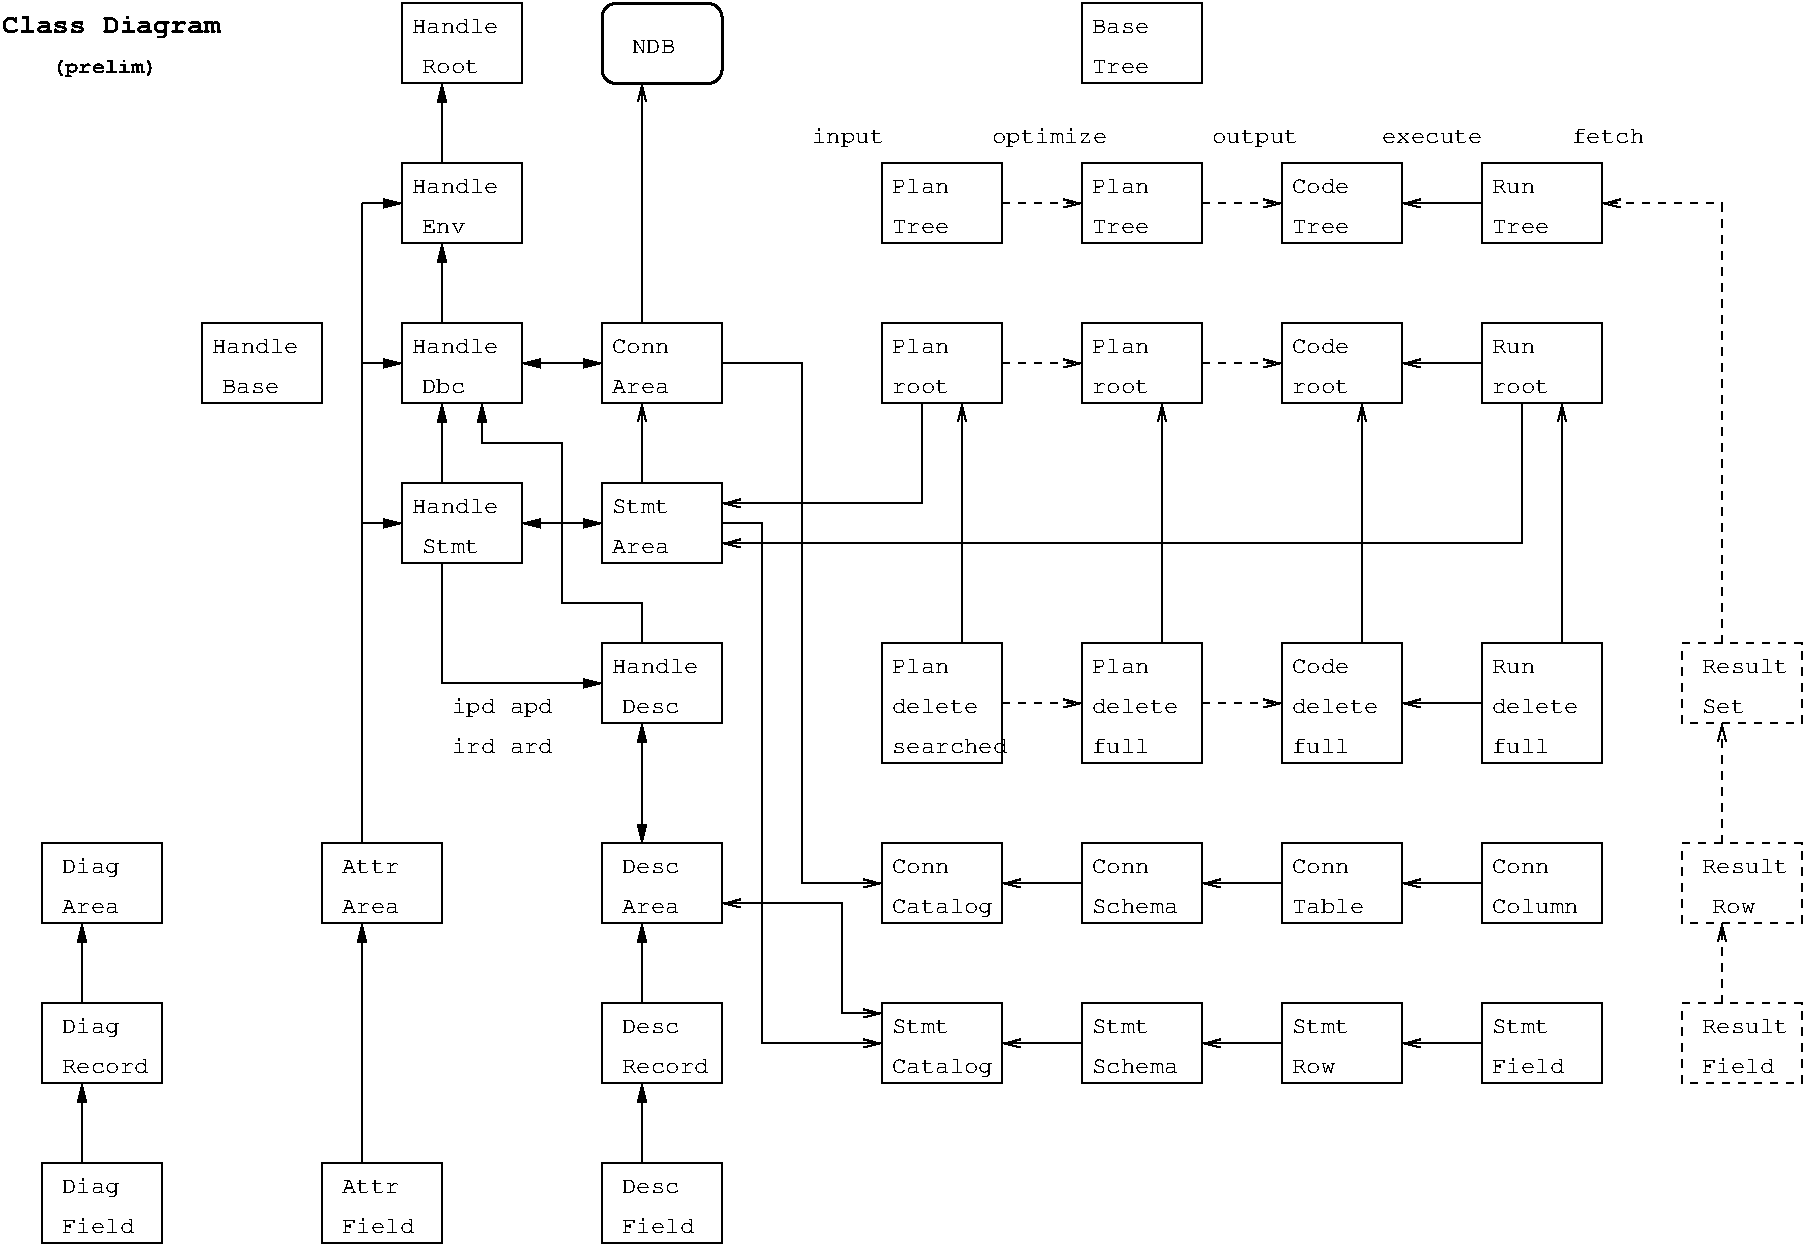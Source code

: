 #FIG 3.2
Landscape
Flush left
Inches
A4      
100.00
Single
-2
1200 2
6 600 6600 1500 9600
2 2 0 1 0 7 50 0 -1 0.000 0 0 -1 0 0 5
	 600 6600 1500 6600 1500 7200 600 7200 600 6600
2 2 0 1 0 7 50 0 -1 0.000 0 0 -1 0 0 5
	 600 7800 1500 7800 1500 8400 600 8400 600 7800
2 2 0 1 0 7 50 0 -1 0.000 0 0 -1 0 0 5
	 600 9000 1500 9000 1500 9600 600 9600 600 9000
2 1 0 1 0 7 50 0 -1 0.000 0 0 -1 1 0 2
	1 1 1.00 60.00 120.00
	 900 9000 900 8400
2 1 0 1 0 7 50 0 -1 0.000 0 0 -1 1 0 2
	1 1 1.00 60.00 120.00
	 900 7800 900 7200
4 0 0 50 0 12 12 0.0000 4 180 420 750 6825 Diag\001
4 0 0 50 0 12 12 0.0000 4 180 420 750 8025 Diag\001
4 0 0 50 0 12 12 0.0000 4 135 630 750 8325 Record\001
4 0 0 50 0 12 12 0.0000 4 180 420 750 9225 Diag\001
4 0 0 50 0 12 12 0.0000 4 135 525 750 9525 Field\001
4 0 0 50 0 12 12 0.0000 4 120 420 750 7125 Area\001
-6
6 2700 6600 3600 9600
6 2700 6600 3600 9600
2 2 0 1 0 7 50 0 -1 0.000 0 0 -1 0 0 5
	 2700 6600 3600 6600 3600 7200 2700 7200 2700 6600
2 2 0 1 0 7 50 0 -1 0.000 0 0 -1 0 0 5
	 2700 9000 3600 9000 3600 9600 2700 9600 2700 9000
2 1 0 1 0 7 50 0 -1 0.000 0 0 -1 1 0 2
	1 1 1.00 60.00 120.00
	 3000 9000 3000 7200
4 0 0 50 0 12 12 0.0000 4 120 420 2850 6825 Attr\001
4 0 0 50 0 12 12 0.0000 4 120 420 2850 9225 Attr\001
4 0 0 50 0 12 12 0.0000 4 135 525 2850 9525 Field\001
4 0 0 50 0 12 12 0.0000 4 120 420 2850 7125 Area\001
-6
-6
2 2 0 1 0 7 50 0 -1 0.000 0 0 -1 0 0 5
	 3300 3900 4200 3900 4200 4500 3300 4500 3300 3900
2 2 0 1 0 7 50 0 -1 0.000 0 0 -1 0 0 5
	 3300 2700 4200 2700 4200 3300 3300 3300 3300 2700
2 2 0 1 0 7 50 0 -1 0.000 0 0 -1 0 0 5
	 3300 1500 4200 1500 4200 2100 3300 2100 3300 1500
2 2 0 1 0 7 50 0 -1 0.000 0 0 -1 0 0 5
	 3300 300 4200 300 4200 900 3300 900 3300 300
2 2 0 1 0 7 50 0 -1 0.000 0 0 -1 0 0 5
	 1800 2700 2700 2700 2700 3300 1800 3300 1800 2700
2 1 0 1 0 7 50 0 -1 0.000 0 0 -1 0 1 2
	1 1 1.00 60.00 120.00
	 3300 1800 3000 1800
2 1 0 1 0 7 50 0 -1 0.000 0 0 7 0 1 2
	1 1 1.00 60.00 120.00
	 3300 3000 3000 3000
2 1 0 1 0 7 50 0 -1 0.000 0 0 7 0 1 2
	1 1 1.00 60.00 120.00
	 3300 4200 3000 4200
2 1 0 1 0 7 50 0 -1 0.000 0 0 -1 1 1 2
	1 1 1.00 60.00 120.00
	1 1 1.00 60.00 120.00
	 4200 4200 4800 4200
2 1 0 1 0 7 50 0 -1 0.000 0 0 -1 1 0 2
	1 1 1.00 60.00 120.00
	 3600 3900 3600 3300
2 1 0 1 0 7 50 0 -1 0.000 0 0 -1 1 0 2
	1 1 1.00 60.00 120.00
	 3600 2700 3600 2100
2 1 0 1 0 7 50 0 -1 0.000 0 0 -1 1 0 2
	1 1 1.00 60.00 120.00
	 3600 1500 3600 900
2 2 0 1 0 7 50 0 -1 0.000 0 0 -1 0 0 5
	 4800 5100 5700 5100 5700 5700 4800 5700 4800 5100
2 2 0 1 0 7 50 0 -1 0.000 0 0 -1 0 0 5
	 4800 2700 5700 2700 5700 3300 4800 3300 4800 2700
2 2 0 1 0 7 50 0 -1 0.000 0 0 -1 0 0 5
	 4800 3900 5700 3900 5700 4500 4800 4500 4800 3900
2 1 0 1 0 7 50 0 -1 0.000 0 0 -1 1 1 2
	1 1 1.00 60.00 120.00
	1 1 1.00 60.00 120.00
	 5100 6600 5100 5700
2 1 0 1 0 7 50 0 -1 0.000 0 0 -1 1 0 6
	1 1 1.00 60.00 120.00
	 5100 5100 5100 4800 4500 4800 4500 3600 3900 3600 3900 3300
2 1 0 1 0 7 50 0 -1 0.000 0 0 -1 1 0 3
	1 1 1.00 60.00 120.00
	 3600 4500 3600 5400 4800 5400
2 2 0 1 0 7 50 0 -1 0.000 0 0 -1 0 0 5
	 4800 6600 5700 6600 5700 7200 4800 7200 4800 6600
2 2 0 1 0 7 50 0 -1 0.000 0 0 -1 0 0 5
	 4800 7800 5700 7800 5700 8400 4800 8400 4800 7800
2 2 0 1 0 7 50 0 -1 0.000 0 0 -1 0 0 5
	 4800 9000 5700 9000 5700 9600 4800 9600 4800 9000
2 1 0 1 0 7 50 0 -1 0.000 0 0 -1 1 0 2
	1 1 1.00 60.00 120.00
	 5100 9000 5100 8400
2 1 0 1 0 7 50 0 -1 0.000 0 0 -1 1 0 2
	1 1 1.00 60.00 120.00
	 5100 7800 5100 7200
2 1 0 1 0 7 50 0 -1 0.000 0 0 -1 1 1 2
	1 1 1.00 60.00 120.00
	1 1 1.00 60.00 120.00
	 4200 3000 4800 3000
2 2 0 1 0 7 50 0 -1 0.000 0 0 -1 0 0 5
	 6900 2700 7800 2700 7800 3300 6900 3300 6900 2700
2 2 0 1 0 7 50 0 -1 0.000 0 0 -1 0 0 5
	 6900 1500 7800 1500 7800 2100 6900 2100 6900 1500
2 1 0 1 0 7 50 0 -1 0.000 0 0 -1 1 0 3
	0 0 1.00 60.00 120.00
	 7200 3300 7200 4050 5700 4050
2 1 0 1 0 7 50 0 -1 0.000 0 0 -1 1 0 3
	0 0 1.00 60.00 120.00
	 11700 3300 11700 4350 5700 4350
2 1 0 1 0 7 50 0 -1 4.000 0 0 -1 1 0 2
	0 0 1.00 60.00 120.00
	 5100 3900 5100 3300
2 2 0 1 0 7 50 0 -1 0.000 0 0 -1 0 0 5
	 8400 300 9300 300 9300 900 8400 900 8400 300
2 1 0 1 0 7 50 0 -1 4.000 0 0 -1 1 0 2
	0 0 1.00 60.00 120.00
	 5100 2700 5100 900
2 1 0 1 0 7 50 0 -1 4.000 0 0 -1 0 0 2
	 3000 6600 3000 1800
2 2 0 1 0 7 50 0 -1 4.000 0 0 -1 0 0 5
	 6900 5100 7800 5100 7800 6000 6900 6000 6900 5100
2 2 0 1 0 7 50 0 -1 4.000 0 0 -1 0 0 5
	 8400 5100 9300 5100 9300 6000 8400 6000 8400 5100
2 2 0 1 0 7 50 0 -1 4.000 0 0 -1 0 0 5
	 9900 5100 10800 5100 10800 6000 9900 6000 9900 5100
2 2 0 1 0 7 50 0 -1 4.000 0 0 -1 0 0 5
	 11400 5100 12300 5100 12300 6000 11400 6000 11400 5100
2 1 1 1 0 7 50 0 -1 4.000 0 0 -1 1 0 2
	0 0 1.00 60.00 120.00
	 7800 5550 8400 5550
2 1 1 1 0 7 50 0 -1 4.000 0 0 -1 1 0 2
	0 0 1.00 60.00 120.00
	 9300 5550 9900 5550
2 1 0 1 0 7 50 0 -1 4.000 0 0 -1 1 0 2
	0 0 1.00 60.00 120.00
	 7500 5100 7500 3300
2 1 0 1 0 7 50 0 -1 4.000 0 0 -1 1 0 2
	0 0 1.00 60.00 120.00
	 10500 5100 10500 3300
2 1 0 1 0 7 50 0 -1 4.000 0 0 -1 1 0 2
	0 0 1.00 60.00 120.00
	 12000 5100 12000 3300
2 2 0 1 0 7 50 0 -1 0.000 0 0 -1 0 0 5
	 9900 2700 10800 2700 10800 3300 9900 3300 9900 2700
2 2 0 1 0 7 50 0 -1 0.000 0 0 -1 0 0 5
	 11400 2700 12300 2700 12300 3300 11400 3300 11400 2700
2 2 0 1 0 7 50 0 -1 0.000 0 0 -1 0 0 5
	 11400 1500 12300 1500 12300 2100 11400 2100 11400 1500
2 2 0 1 0 7 50 0 -1 0.000 0 0 -1 0 0 5
	 9900 1500 10800 1500 10800 2100 9900 2100 9900 1500
2 2 0 1 0 7 50 0 -1 4.000 0 0 -1 0 0 5
	 6900 6600 7800 6600 7800 7200 6900 7200 6900 6600
2 2 0 1 0 7 50 0 -1 4.000 0 0 -1 0 0 5
	 6900 7800 7800 7800 7800 8400 6900 8400 6900 7800
2 2 0 1 0 7 50 0 -1 4.000 0 0 -1 0 0 5
	 8400 6600 9300 6600 9300 7200 8400 7200 8400 6600
2 2 0 1 0 7 50 0 -1 4.000 0 0 -1 0 0 5
	 8400 7800 9300 7800 9300 8400 8400 8400 8400 7800
2 1 0 1 0 7 50 0 -1 4.000 0 0 -1 1 0 4
	0 0 1.00 60.00 120.00
	 5700 3000 6300 3000 6300 6900 6900 6900
2 1 0 1 0 7 50 0 -1 4.000 0 0 -1 1 0 4
	0 0 1.00 60.00 120.00
	 5700 4200 6000 4200 6000 8100 6900 8100
2 1 0 1 0 7 50 0 -1 4.000 0 0 -1 1 0 2
	0 0 1.00 60.00 120.00
	 8400 6900 7800 6900
2 1 0 1 0 7 50 0 -1 4.000 0 0 -1 1 0 2
	0 0 1.00 60.00 120.00
	 8400 8100 7800 8100
2 1 0 1 0 7 50 0 -1 4.000 0 0 -1 1 0 2
	0 0 1.00 60.00 120.00
	 9900 6900 9300 6900
2 1 0 1 0 7 50 0 -1 4.000 0 0 -1 1 0 2
	0 0 1.00 60.00 120.00
	 9900 8100 9300 8100
2 1 0 1 0 7 50 0 -1 4.000 0 0 -1 1 0 2
	0 0 1.00 60.00 120.00
	 11400 6900 10800 6900
2 1 0 1 0 7 50 0 -1 4.000 0 0 -1 1 0 2
	0 0 1.00 60.00 120.00
	 11400 8100 10800 8100
2 2 0 1 0 7 50 0 -1 4.000 0 0 -1 0 0 5
	 11400 6600 12300 6600 12300 7200 11400 7200 11400 6600
2 2 0 1 0 7 50 0 -1 4.000 0 0 -1 0 0 5
	 11400 7800 12300 7800 12300 8400 11400 8400 11400 7800
2 2 0 1 0 7 50 0 -1 4.000 0 0 -1 0 0 5
	 9900 6600 10800 6600 10800 7200 9900 7200 9900 6600
2 2 0 1 0 7 50 0 -1 4.000 0 0 -1 0 0 5
	 9900 7800 10800 7800 10800 8400 9900 8400 9900 7800
2 2 0 1 0 7 50 0 -1 4.000 0 0 -1 0 0 5
	 8400 2700 9300 2700 9300 3300 8400 3300 8400 2700
2 2 0 1 0 7 50 0 -1 4.000 0 0 -1 0 0 5
	 8400 1500 9300 1500 9300 2100 8400 2100 8400 1500
2 1 0 1 0 7 50 0 -1 4.000 0 0 -1 1 0 2
	0 0 1.00 60.00 120.00
	 9000 5100 9000 3300
2 1 1 1 0 7 50 0 -1 4.000 0 0 -1 1 0 2
	0 0 1.00 60.00 120.00
	 7800 3000 8400 3000
2 1 1 1 0 7 50 0 -1 4.000 0 0 -1 1 0 2
	0 0 1.00 60.00 120.00
	 9300 3000 9900 3000
2 1 1 1 0 7 50 0 -1 4.000 0 0 -1 1 0 2
	0 0 1.00 60.00 120.00
	 7800 1800 8400 1800
2 1 1 1 0 7 50 0 -1 4.000 0 0 -1 1 0 2
	0 0 1.00 60.00 120.00
	 9300 1800 9900 1800
2 1 0 1 0 7 50 0 -1 4.000 0 0 -1 1 0 2
	0 0 1.00 60.00 120.00
	 11400 3000 10800 3000
2 1 0 1 0 7 50 0 -1 4.000 0 0 -1 1 0 2
	0 0 1.00 60.00 120.00
	 11400 1800 10800 1800
2 1 0 1 0 7 50 0 -1 4.000 0 0 -1 1 0 2
	0 0 1.00 60.00 120.00
	 11400 5550 10800 5550
2 4 0 2 0 7 50 0 -1 6.000 0 0 7 0 0 5
	 5700 900 5700 300 4800 300 4800 900 5700 900
2 2 1 1 0 7 50 0 -1 4.000 0 0 -1 0 0 5
	 12900 6600 13800 6600 13800 7200 12900 7200 12900 6600
2 2 1 1 0 7 50 0 -1 4.000 0 0 -1 0 0 5
	 12900 5100 13800 5100 13800 5700 12900 5700 12900 5100
2 1 1 1 0 7 50 0 -1 4.000 0 0 -1 1 0 2
	0 0 1.00 60.00 120.00
	 13200 7800 13200 7200
2 1 1 1 0 7 50 0 -1 4.000 0 0 -1 1 0 2
	0 0 1.00 60.00 120.00
	 13200 6600 13200 5700
2 2 1 1 0 7 50 0 -1 4.000 0 0 -1 0 0 5
	 12900 7800 13800 7800 13800 8400 12900 8400 12900 7800
2 1 1 1 0 7 50 0 -1 4.000 0 0 -1 1 0 3
	0 0 1.00 60.00 120.00
	 13200 5100 13200 1800 12300 1800
2 1 0 1 0 7 50 0 -1 4.000 0 0 -1 1 1 4
	0 0 1.00 60.00 120.00
	0 0 1.00 60.00 120.00
	 5700 7050 6600 7050 6600 7875 6900 7875
4 0 0 50 0 12 12 0.0000 4 135 630 3375 525 Handle\001
4 0 0 50 0 12 12 0.0000 4 135 630 3375 1725 Handle\001
4 0 0 50 0 12 12 0.0000 4 135 630 3375 2925 Handle\001
4 0 0 50 0 12 12 0.0000 4 135 630 3375 4125 Handle\001
4 0 0 50 0 12 12 0.0000 4 120 420 3450 825 Root\001
4 0 0 50 0 12 12 0.0000 4 120 315 3450 2025 Env\001
4 0 0 50 0 12 12 0.0000 4 135 315 3450 3225 Dbc\001
4 0 0 50 0 12 12 0.0000 4 120 420 3450 4425 Stmt\001
4 0 0 50 0 12 12 0.0000 4 135 630 1875 2925 Handle\001
4 0 0 50 0 12 12 0.0000 4 120 420 1950 3225 Base\001
4 0 0 50 0 12 12 0.0000 4 135 630 4875 5325 Handle\001
4 0 0 50 0 12 12 0.0000 4 120 420 4950 5625 Desc\001
4 0 0 50 0 12 12 0.0000 4 120 420 4875 3225 Area\001
4 0 0 50 0 12 12 0.0000 4 120 420 4875 2925 Conn\001
4 0 0 50 0 12 12 0.0000 4 120 420 4875 4425 Area\001
4 0 0 50 0 12 12 0.0000 4 120 420 4875 4125 Stmt\001
4 0 0 50 0 12 12 0.0000 4 120 420 4950 6825 Desc\001
4 0 0 50 0 12 12 0.0000 4 120 420 4950 8025 Desc\001
4 0 0 50 0 12 12 0.0000 4 135 630 4950 8325 Record\001
4 0 0 50 0 12 12 0.0000 4 120 420 4950 9225 Desc\001
4 0 0 50 0 12 12 0.0000 4 120 420 4950 7125 Area\001
4 0 0 50 0 12 12 0.0000 4 135 525 4950 9525 Field\001
4 0 0 50 0 12 12 0.0000 4 135 735 3675 5925 ird ard\001
4 0 0 50 0 12 12 0.0000 4 180 735 3675 5625 ipd apd\001
4 0 0 50 0 12 12 0.0000 4 135 420 6975 2925 Plan\001
4 0 0 50 0 12 12 0.0000 4 120 420 6975 3225 root\001
4 0 0 50 0 12 12 0.0000 4 135 420 6975 1725 Plan\001
4 0 0 50 0 12 12 0.0000 4 120 420 6975 2025 Tree\001
4 0 0 50 0 12 12 0.0000 4 120 420 8475 525 Base\001
4 0 0 50 0 12 12 0.0000 4 120 420 8475 825 Tree\001
4 0 0 50 0 12 12 0.0000 4 120 315 5025 675 NDB\001
4 0 0 50 0 14 14 0.0000 4 195 1755 300 525 Class Diagram\001
4 0 0 50 0 12 12 0.0000 4 135 420 6975 5325 Plan\001
4 0 0 50 0 12 12 0.0000 4 135 630 6975 5625 delete\001
4 0 0 50 0 12 12 0.0000 4 135 840 6975 5925 searched\001
4 0 0 50 0 12 12 0.0000 4 135 420 8475 5325 Plan\001
4 0 0 50 0 12 12 0.0000 4 135 630 8475 5625 delete\001
4 0 0 50 0 12 12 0.0000 4 135 420 8475 5925 full\001
4 0 0 50 0 12 12 0.0000 4 135 420 9975 5325 Code\001
4 0 0 50 0 12 12 0.0000 4 135 630 9975 5625 delete\001
4 0 0 50 0 12 12 0.0000 4 135 420 9975 5925 full\001
4 0 0 50 0 12 12 0.0000 4 120 315 11475 5325 Run\001
4 0 0 50 0 12 12 0.0000 4 135 630 11475 5625 delete\001
4 0 0 50 0 12 12 0.0000 4 135 420 11475 5925 full\001
4 0 0 50 0 12 12 0.0000 4 120 420 9975 3225 root\001
4 0 0 50 0 12 12 0.0000 4 120 315 11475 2925 Run\001
4 0 0 50 0 12 12 0.0000 4 120 420 11475 3225 root\001
4 0 0 50 0 12 12 0.0000 4 120 315 11475 1725 Run\001
4 0 0 50 0 12 12 0.0000 4 120 420 11475 2025 Tree\001
4 0 0 50 0 12 12 0.0000 4 135 420 9975 1725 Code\001
4 0 0 50 0 12 12 0.0000 4 120 420 9975 2025 Tree\001
4 0 0 50 0 12 12 0.0000 4 135 420 9975 2925 Code\001
4 0 0 50 0 12 12 0.0000 4 120 420 6975 6825 Conn\001
4 0 0 50 0 12 12 0.0000 4 180 735 6975 7125 Catalog\001
4 0 0 50 0 12 12 0.0000 4 120 420 6975 8025 Stmt\001
4 0 0 50 0 12 12 0.0000 4 180 735 6975 8325 Catalog\001
4 0 0 50 0 12 12 0.0000 4 120 420 8475 6825 Conn\001
4 0 0 50 0 12 12 0.0000 4 120 420 8475 8025 Stmt\001
4 0 0 50 0 12 12 0.0000 4 135 630 8475 7125 Schema\001
4 0 0 50 0 12 12 0.0000 4 135 630 8475 8325 Schema\001
4 0 0 50 0 12 12 0.0000 4 120 420 11475 6825 Conn\001
4 0 0 50 0 12 12 0.0000 4 120 420 11475 8025 Stmt\001
4 0 0 50 0 12 12 0.0000 4 135 630 11475 7125 Column\001
4 0 0 50 0 12 12 0.0000 4 135 525 11475 8325 Field\001
4 0 0 50 0 12 12 0.0000 4 120 420 9975 6825 Conn\001
4 0 0 50 0 12 12 0.0000 4 120 420 9975 8025 Stmt\001
4 0 0 50 0 12 12 0.0000 4 135 525 9975 7125 Table\001
4 0 0 50 0 12 12 0.0000 4 120 315 9975 8325 Row\001
4 0 0 50 0 12 12 0.0000 4 135 420 8475 1725 Plan\001
4 0 0 50 0 12 12 0.0000 4 120 420 8475 2025 Tree\001
4 0 0 50 0 12 12 0.0000 4 135 420 8475 2925 Plan\001
4 0 0 50 0 12 12 0.0000 4 120 420 8475 3225 root\001
4 0 0 50 0 14 11 0.0000 4 180 840 675 825 (prelim)\001
4 0 0 50 0 12 12 0.0000 4 180 525 6375 1350 input\001
4 0 0 50 0 12 12 0.0000 4 180 840 7725 1350 optimize\001
4 0 0 50 0 12 12 0.0000 4 165 630 9375 1350 output\001
4 0 0 50 0 12 12 0.0000 4 120 735 10650 1350 execute\001
4 0 0 50 0 12 12 0.0000 4 135 525 12075 1350 fetch\001
4 0 0 50 0 12 12 0.0000 4 135 630 13050 5325 Result\001
4 0 0 50 0 12 12 0.0000 4 120 315 13050 5625 Set\001
4 0 0 50 0 12 12 0.0000 4 135 630 13050 6825 Result\001
4 0 0 50 0 12 12 0.0000 4 120 315 13125 7125 Row\001
4 0 0 50 0 12 12 0.0000 4 135 630 13050 8025 Result\001
4 0 0 50 0 12 12 0.0000 4 135 525 13050 8325 Field\001
